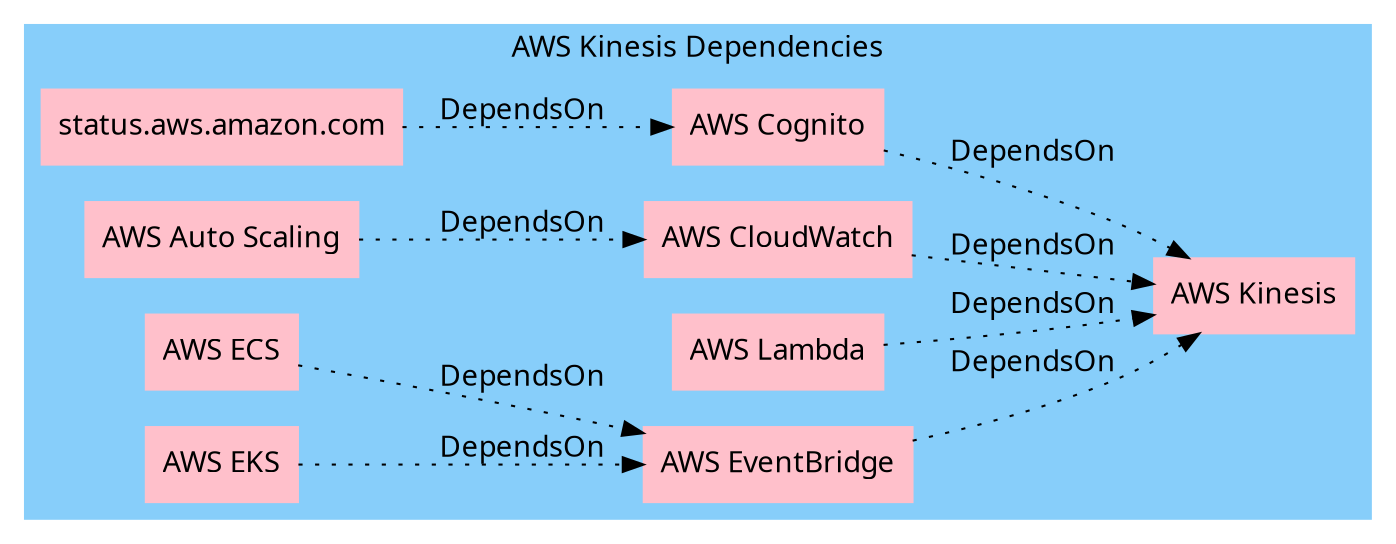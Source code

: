 digraph aws_kinesis_outage_20201125 {
    rankdir=LR;
    // font must be defined for each portion of the graph.
    // Can be overridden at lower levels.
    graph [fontname="Sans serif"]
    node [fontname="Sans serif"]
    edge [fontname="Sans serif"]
    //bgcolor="transparent";
    center=true;

    subgraph cluster_aws_elastic_objects {
        label="AWS Kinesis Dependencies";
        color=lightskyblue;
        style=filled;
        // AWS objects.
        aws_kinesis [label="AWS Kinesis",shape=rectangle,color=pink,style=filled];
        aws_cloudwatch [label="AWS CloudWatch",shape=rectangle,color=pink,style=filled];
        aws_cognito [label="AWS Cognito",shape=rectangle,color=pink,style=filled];
        aws_service_health [label="status.aws.amazon.com",shape=rectangle,color=pink,style=filled];
        aws_eventbridge [label="AWS EventBridge",shape=rectangle,color=pink,style=filled];
        aws_autoscaling [label="AWS Auto Scaling",shape=rectangle,color=pink,style=filled];
        aws_lambda [label="AWS Lambda",shape=rectangle,color=pink,style=filled];
        aws_ecs [label="AWS ECS",shape=rectangle,color=pink,style=filled];
        aws_eks [label="AWS EKS",shape=rectangle,color=pink,style=filled];
    }

    //aws_kinesis -> aws_cognito;

    /* An explicit dependency is defined via the DependsOn statement so that CloudFormation
     * waits to create a dependent object until the depended-upon object is created.
     */
    edge [style=dotted];
    aws_cognito -> aws_kinesis [label="DependsOn"];
    aws_service_health -> aws_cognito [label="DependsOn"];
    aws_cloudwatch -> aws_kinesis [label="DependsOn"];
    aws_autoscaling -> aws_cloudwatch [label="DependsOn"];
    aws_eventbridge -> aws_kinesis [label="DependsOn"];
    aws_ecs -> aws_eventbridge [label="DependsOn"];
    aws_eks -> aws_eventbridge [label="DependsOn"];
    aws_lambda -> aws_kinesis [label="DependsOn"];
}
